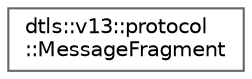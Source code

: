 digraph "Graphical Class Hierarchy"
{
 // LATEX_PDF_SIZE
  bgcolor="transparent";
  edge [fontname=Helvetica,fontsize=10,labelfontname=Helvetica,labelfontsize=10];
  node [fontname=Helvetica,fontsize=10,shape=box,height=0.2,width=0.4];
  rankdir="LR";
  Node0 [id="Node000000",label="dtls::v13::protocol\l::MessageFragment",height=0.2,width=0.4,color="grey40", fillcolor="white", style="filled",URL="$structdtls_1_1v13_1_1protocol_1_1MessageFragment.html",tooltip="Message fragment for DTLS handshake message fragmentation."];
}
